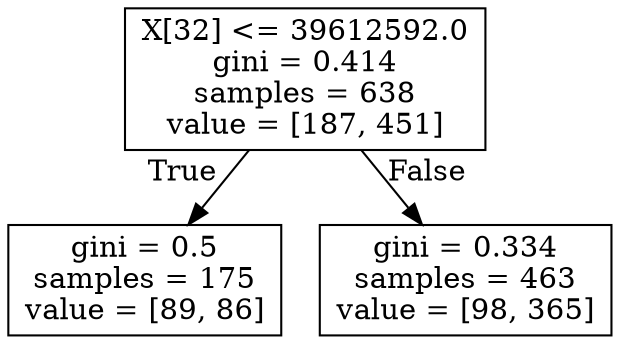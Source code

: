 digraph Tree {
node [shape=box] ;
0 [label="X[32] <= 39612592.0\ngini = 0.414\nsamples = 638\nvalue = [187, 451]"] ;
1 [label="gini = 0.5\nsamples = 175\nvalue = [89, 86]"] ;
0 -> 1 [labeldistance=2.5, labelangle=45, headlabel="True"] ;
2 [label="gini = 0.334\nsamples = 463\nvalue = [98, 365]"] ;
0 -> 2 [labeldistance=2.5, labelangle=-45, headlabel="False"] ;
}